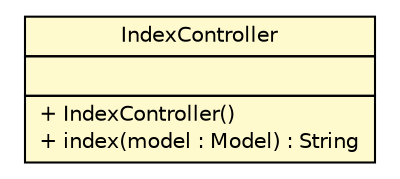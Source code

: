 #!/usr/local/bin/dot
#
# Class diagram 
# Generated by UMLGraph version R5_6 (http://www.umlgraph.org/)
#

digraph G {
	edge [fontname="Helvetica",fontsize=10,labelfontname="Helvetica",labelfontsize=10];
	node [fontname="Helvetica",fontsize=10,shape=plaintext];
	nodesep=0.25;
	ranksep=0.5;
	// edu.easternct.csc231.nationalparks.view.controller.IndexController
	c251 [label=<<table title="edu.easternct.csc231.nationalparks.view.controller.IndexController" border="0" cellborder="1" cellspacing="0" cellpadding="2" port="p" bgcolor="lemonChiffon" href="./IndexController.html">
		<tr><td><table border="0" cellspacing="0" cellpadding="1">
<tr><td align="center" balign="center"> IndexController </td></tr>
		</table></td></tr>
		<tr><td><table border="0" cellspacing="0" cellpadding="1">
<tr><td align="left" balign="left">  </td></tr>
		</table></td></tr>
		<tr><td><table border="0" cellspacing="0" cellpadding="1">
<tr><td align="left" balign="left"> + IndexController() </td></tr>
<tr><td align="left" balign="left"> + index(model : Model) : String </td></tr>
		</table></td></tr>
		</table>>, URL="./IndexController.html", fontname="Helvetica", fontcolor="black", fontsize=10.0];
}

